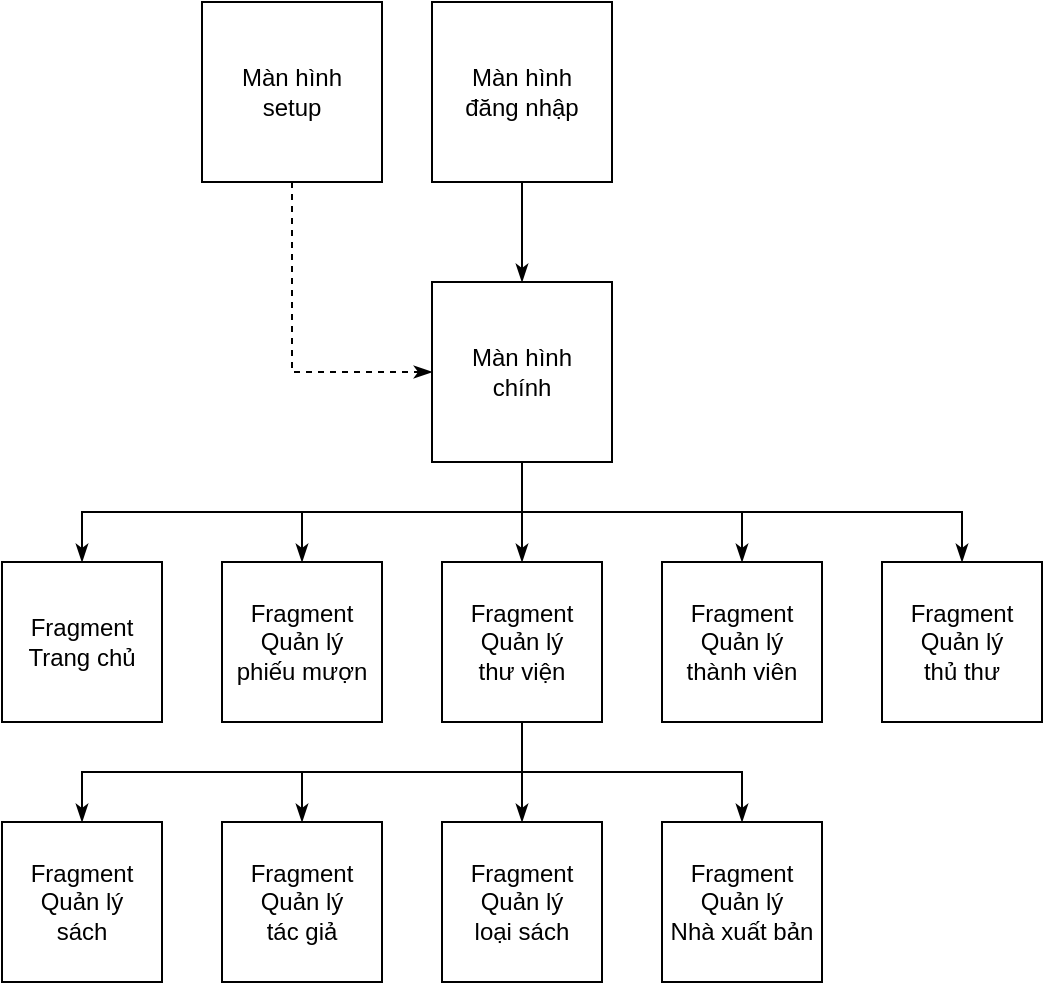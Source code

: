<mxfile version="20.4.1" type="device"><diagram id="Ep3wGumcbn1RqMEtexqG" name="Page-1"><mxGraphModel dx="1106" dy="617" grid="1" gridSize="10" guides="1" tooltips="1" connect="1" arrows="1" fold="1" page="1" pageScale="1" pageWidth="850" pageHeight="1100" math="0" shadow="0"><root><mxCell id="0"/><mxCell id="1" parent="0"/><mxCell id="BJjhMZ4j-V7skrYkC3GY-174" style="edgeStyle=orthogonalEdgeStyle;rounded=0;orthogonalLoop=1;jettySize=auto;html=1;exitX=0.5;exitY=1;exitDx=0;exitDy=0;entryX=0.5;entryY=0;entryDx=0;entryDy=0;startArrow=none;startFill=0;endArrow=classicThin;endFill=1;" edge="1" parent="1" source="BJjhMZ4j-V7skrYkC3GY-151" target="BJjhMZ4j-V7skrYkC3GY-152"><mxGeometry relative="1" as="geometry"/></mxCell><mxCell id="BJjhMZ4j-V7skrYkC3GY-151" value="Màn hình&lt;br&gt;đăng nhập" style="whiteSpace=wrap;html=1;aspect=fixed;shadow=0;sketch=0;strokeColor=default;" vertex="1" parent="1"><mxGeometry x="255" y="90" width="90" height="90" as="geometry"/></mxCell><mxCell id="BJjhMZ4j-V7skrYkC3GY-169" style="edgeStyle=orthogonalEdgeStyle;rounded=0;orthogonalLoop=1;jettySize=auto;html=1;exitX=0.5;exitY=1;exitDx=0;exitDy=0;entryX=0.5;entryY=0;entryDx=0;entryDy=0;startArrow=none;startFill=0;endArrow=classicThin;endFill=1;" edge="1" parent="1" source="BJjhMZ4j-V7skrYkC3GY-152" target="BJjhMZ4j-V7skrYkC3GY-154"><mxGeometry relative="1" as="geometry"/></mxCell><mxCell id="BJjhMZ4j-V7skrYkC3GY-170" style="edgeStyle=orthogonalEdgeStyle;rounded=0;orthogonalLoop=1;jettySize=auto;html=1;exitX=0.5;exitY=1;exitDx=0;exitDy=0;entryX=0.5;entryY=0;entryDx=0;entryDy=0;startArrow=none;startFill=0;endArrow=classicThin;endFill=1;" edge="1" parent="1" source="BJjhMZ4j-V7skrYkC3GY-152" target="BJjhMZ4j-V7skrYkC3GY-155"><mxGeometry relative="1" as="geometry"/></mxCell><mxCell id="BJjhMZ4j-V7skrYkC3GY-171" style="edgeStyle=orthogonalEdgeStyle;rounded=0;orthogonalLoop=1;jettySize=auto;html=1;exitX=0.5;exitY=1;exitDx=0;exitDy=0;entryX=0.5;entryY=0;entryDx=0;entryDy=0;startArrow=none;startFill=0;endArrow=classicThin;endFill=1;" edge="1" parent="1" source="BJjhMZ4j-V7skrYkC3GY-152" target="BJjhMZ4j-V7skrYkC3GY-157"><mxGeometry relative="1" as="geometry"/></mxCell><mxCell id="BJjhMZ4j-V7skrYkC3GY-172" style="edgeStyle=orthogonalEdgeStyle;rounded=0;orthogonalLoop=1;jettySize=auto;html=1;exitX=0.5;exitY=1;exitDx=0;exitDy=0;entryX=0.5;entryY=0;entryDx=0;entryDy=0;startArrow=none;startFill=0;endArrow=classicThin;endFill=1;" edge="1" parent="1" source="BJjhMZ4j-V7skrYkC3GY-152" target="BJjhMZ4j-V7skrYkC3GY-167"><mxGeometry relative="1" as="geometry"/></mxCell><mxCell id="BJjhMZ4j-V7skrYkC3GY-173" style="edgeStyle=orthogonalEdgeStyle;rounded=0;orthogonalLoop=1;jettySize=auto;html=1;exitX=0.5;exitY=1;exitDx=0;exitDy=0;entryX=0.5;entryY=0;entryDx=0;entryDy=0;startArrow=none;startFill=0;endArrow=classicThin;endFill=1;" edge="1" parent="1" source="BJjhMZ4j-V7skrYkC3GY-152" target="BJjhMZ4j-V7skrYkC3GY-168"><mxGeometry relative="1" as="geometry"/></mxCell><mxCell id="BJjhMZ4j-V7skrYkC3GY-152" value="Màn hình &lt;br&gt;chính" style="whiteSpace=wrap;html=1;aspect=fixed;shadow=0;sketch=0;strokeColor=default;" vertex="1" parent="1"><mxGeometry x="255" y="230" width="90" height="90" as="geometry"/></mxCell><mxCell id="BJjhMZ4j-V7skrYkC3GY-175" style="edgeStyle=orthogonalEdgeStyle;rounded=0;orthogonalLoop=1;jettySize=auto;html=1;exitX=0.5;exitY=1;exitDx=0;exitDy=0;entryX=0;entryY=0.5;entryDx=0;entryDy=0;startArrow=none;startFill=0;endArrow=classicThin;endFill=1;dashed=1;" edge="1" parent="1" source="BJjhMZ4j-V7skrYkC3GY-153" target="BJjhMZ4j-V7skrYkC3GY-152"><mxGeometry relative="1" as="geometry"/></mxCell><mxCell id="BJjhMZ4j-V7skrYkC3GY-153" value="Màn hình&lt;br&gt;setup" style="whiteSpace=wrap;html=1;aspect=fixed;shadow=0;sketch=0;strokeColor=default;" vertex="1" parent="1"><mxGeometry x="140" y="90" width="90" height="90" as="geometry"/></mxCell><mxCell id="BJjhMZ4j-V7skrYkC3GY-154" value="Fragment&lt;br&gt;Trang chủ" style="whiteSpace=wrap;html=1;aspect=fixed;shadow=0;sketch=0;strokeColor=default;" vertex="1" parent="1"><mxGeometry x="40" y="370" width="80" height="80" as="geometry"/></mxCell><mxCell id="BJjhMZ4j-V7skrYkC3GY-155" value="Fragment&lt;br&gt;Quản lý &lt;br&gt;phiếu mượn" style="whiteSpace=wrap;html=1;aspect=fixed;shadow=0;sketch=0;strokeColor=default;" vertex="1" parent="1"><mxGeometry x="150" y="370" width="80" height="80" as="geometry"/></mxCell><mxCell id="BJjhMZ4j-V7skrYkC3GY-163" style="edgeStyle=orthogonalEdgeStyle;rounded=0;orthogonalLoop=1;jettySize=auto;html=1;exitX=0.5;exitY=1;exitDx=0;exitDy=0;entryX=0.5;entryY=0;entryDx=0;entryDy=0;startArrow=none;startFill=0;endArrow=classicThin;endFill=1;" edge="1" parent="1" source="BJjhMZ4j-V7skrYkC3GY-157" target="BJjhMZ4j-V7skrYkC3GY-158"><mxGeometry relative="1" as="geometry"/></mxCell><mxCell id="BJjhMZ4j-V7skrYkC3GY-164" style="edgeStyle=orthogonalEdgeStyle;rounded=0;orthogonalLoop=1;jettySize=auto;html=1;exitX=0.5;exitY=1;exitDx=0;exitDy=0;entryX=0.5;entryY=0;entryDx=0;entryDy=0;startArrow=none;startFill=0;endArrow=classicThin;endFill=1;" edge="1" parent="1" source="BJjhMZ4j-V7skrYkC3GY-157" target="BJjhMZ4j-V7skrYkC3GY-159"><mxGeometry relative="1" as="geometry"/></mxCell><mxCell id="BJjhMZ4j-V7skrYkC3GY-165" style="edgeStyle=orthogonalEdgeStyle;rounded=0;orthogonalLoop=1;jettySize=auto;html=1;exitX=0.5;exitY=1;exitDx=0;exitDy=0;entryX=0.5;entryY=0;entryDx=0;entryDy=0;startArrow=none;startFill=0;endArrow=classicThin;endFill=1;" edge="1" parent="1" source="BJjhMZ4j-V7skrYkC3GY-157" target="BJjhMZ4j-V7skrYkC3GY-160"><mxGeometry relative="1" as="geometry"/></mxCell><mxCell id="BJjhMZ4j-V7skrYkC3GY-166" style="edgeStyle=orthogonalEdgeStyle;rounded=0;orthogonalLoop=1;jettySize=auto;html=1;exitX=0.5;exitY=1;exitDx=0;exitDy=0;entryX=0.5;entryY=0;entryDx=0;entryDy=0;startArrow=none;startFill=0;endArrow=classicThin;endFill=1;" edge="1" parent="1" source="BJjhMZ4j-V7skrYkC3GY-157" target="BJjhMZ4j-V7skrYkC3GY-161"><mxGeometry relative="1" as="geometry"/></mxCell><mxCell id="BJjhMZ4j-V7skrYkC3GY-157" value="Fragment&lt;br&gt;Quản lý&lt;br&gt;thư viện" style="whiteSpace=wrap;html=1;aspect=fixed;shadow=0;sketch=0;strokeColor=default;" vertex="1" parent="1"><mxGeometry x="260" y="370" width="80" height="80" as="geometry"/></mxCell><mxCell id="BJjhMZ4j-V7skrYkC3GY-158" value="Fragment&lt;br&gt;Quản lý&lt;br&gt;sách" style="whiteSpace=wrap;html=1;aspect=fixed;shadow=0;sketch=0;strokeColor=default;" vertex="1" parent="1"><mxGeometry x="40" y="500" width="80" height="80" as="geometry"/></mxCell><mxCell id="BJjhMZ4j-V7skrYkC3GY-159" value="Fragment&lt;br&gt;Quản lý &lt;br&gt;tác giả" style="whiteSpace=wrap;html=1;aspect=fixed;shadow=0;sketch=0;strokeColor=default;" vertex="1" parent="1"><mxGeometry x="150" y="500" width="80" height="80" as="geometry"/></mxCell><mxCell id="BJjhMZ4j-V7skrYkC3GY-160" value="Fragment&lt;br&gt;Quản lý&lt;br&gt;loại sách" style="whiteSpace=wrap;html=1;aspect=fixed;shadow=0;sketch=0;strokeColor=default;" vertex="1" parent="1"><mxGeometry x="260" y="500" width="80" height="80" as="geometry"/></mxCell><mxCell id="BJjhMZ4j-V7skrYkC3GY-161" value="Fragment&lt;br&gt;Quản lý&lt;br&gt;Nhà xuất bản" style="whiteSpace=wrap;html=1;aspect=fixed;shadow=0;sketch=0;strokeColor=default;" vertex="1" parent="1"><mxGeometry x="370" y="500" width="80" height="80" as="geometry"/></mxCell><mxCell id="BJjhMZ4j-V7skrYkC3GY-167" value="Fragment&lt;br&gt;Quản lý&lt;br&gt;thành viên" style="whiteSpace=wrap;html=1;aspect=fixed;shadow=0;sketch=0;strokeColor=default;" vertex="1" parent="1"><mxGeometry x="370" y="370" width="80" height="80" as="geometry"/></mxCell><mxCell id="BJjhMZ4j-V7skrYkC3GY-168" value="Fragment&lt;br&gt;Quản lý&lt;br&gt;thủ thư" style="whiteSpace=wrap;html=1;aspect=fixed;shadow=0;sketch=0;strokeColor=default;" vertex="1" parent="1"><mxGeometry x="480" y="370" width="80" height="80" as="geometry"/></mxCell></root></mxGraphModel></diagram></mxfile>
